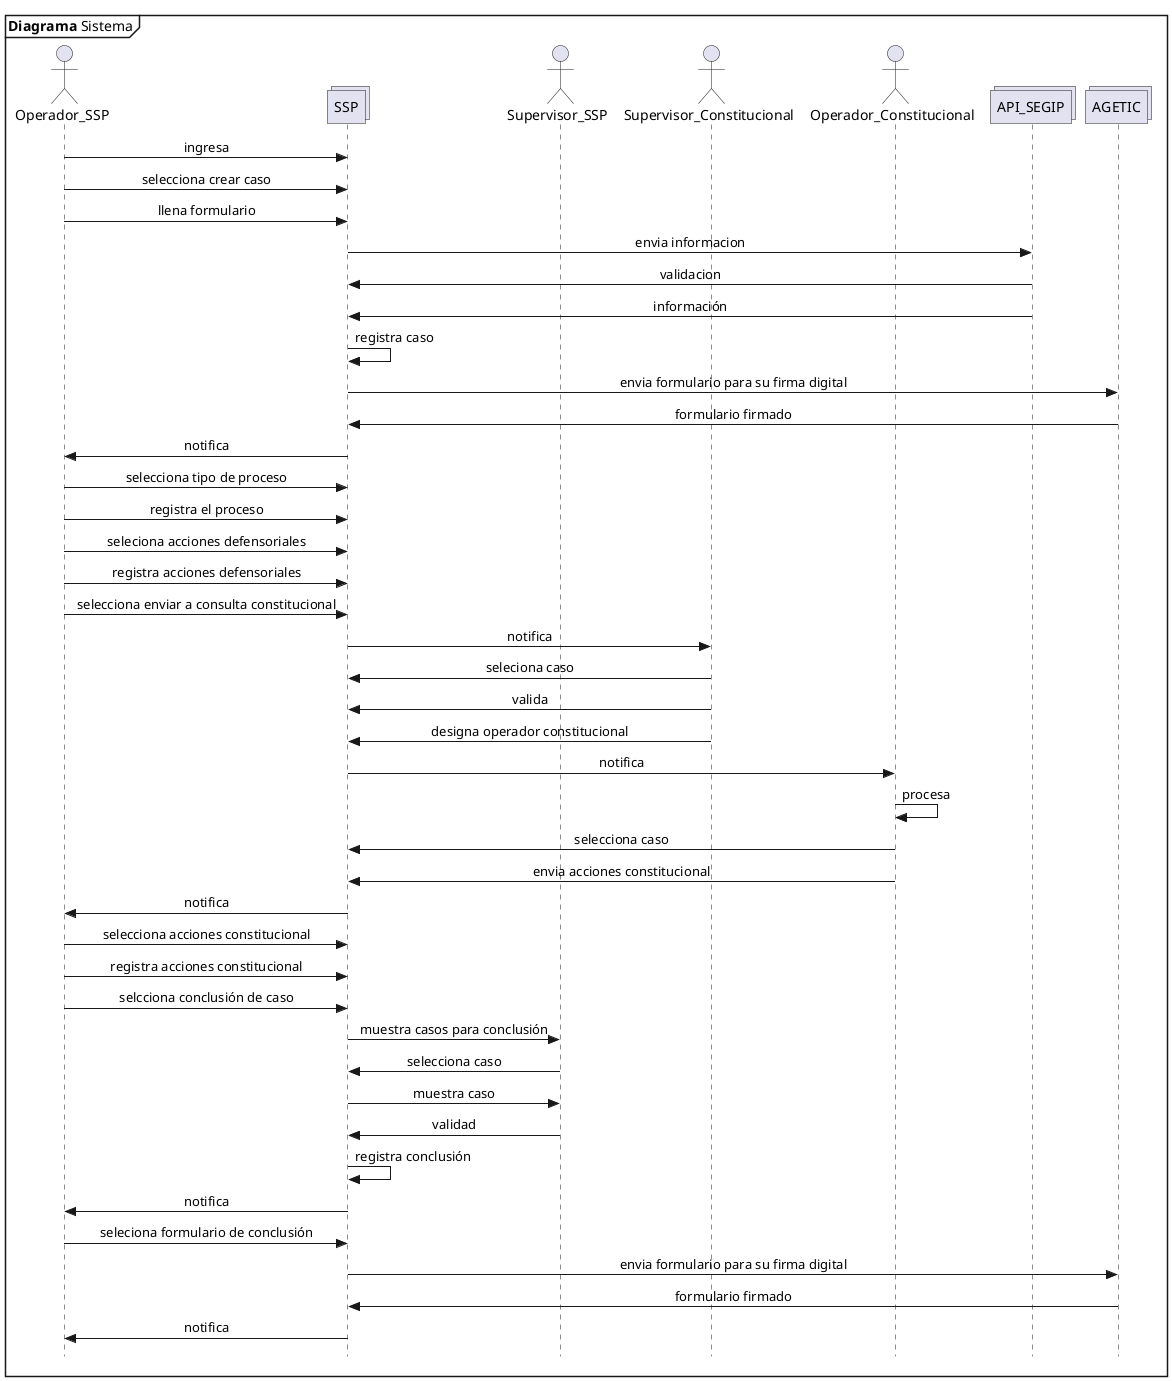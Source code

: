 @startuml Diagrama_Sistema
skinparam Style strictuml
skinparam SequenceMessageAlignment center

mainframe **Diagrama** Sistema

actor Operador_SSP as opssp
collections SSP
actor Supervisor_SSP as supssp
actor Supervisor_Constitucional as supconsti
actor Operador_Constitucional as opconsti
collections API_SEGIP as segip
collections AGETIC as agetic

opssp->SSP: ingresa
opssp->SSP: selecciona crear caso
opssp->SSP: llena formulario
SSP->segip: envia informacion
segip->SSP: validacion
segip->SSP: información
SSP->SSP: registra caso
SSP->agetic: envia formulario para su firma digital
agetic->SSP: formulario firmado 
SSP->opssp: notifica
opssp->SSP: selecciona tipo de proceso
opssp->SSP: registra el proceso
opssp->SSP: seleciona acciones defensoriales
opssp->SSP: registra acciones defensoriales
opssp->SSP: selecciona enviar a consulta constitucional
SSP->supconsti: notifica
supconsti->SSP: seleciona caso
supconsti->SSP: valida
supconsti->SSP: designa operador constitucional
SSP->opconsti: notifica
opconsti->opconsti: procesa
opconsti->SSP: selecciona caso
opconsti->SSP: envia acciones constitucional
SSP->opssp: notifica
opssp->SSP: selecciona acciones constitucional
opssp->SSP: registra acciones constitucional
opssp->SSP: selcciona conclusión de caso
SSP->supssp: muestra casos para conclusión
supssp->SSP: selecciona caso
SSP->supssp: muestra caso
supssp->SSP: validad
SSP->SSP: registra conclusión
SSP->opssp: notifica
opssp->SSP: seleciona formulario de conclusión
SSP->agetic: envia formulario para su firma digital
agetic->SSP: formulario firmado
SSP->opssp: notifica

@enduml